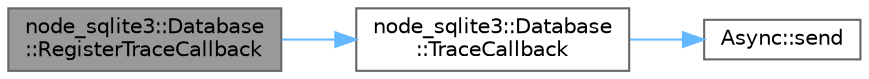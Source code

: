 digraph "node_sqlite3::Database::RegisterTraceCallback"
{
 // LATEX_PDF_SIZE
  bgcolor="transparent";
  edge [fontname=Helvetica,fontsize=10,labelfontname=Helvetica,labelfontsize=10];
  node [fontname=Helvetica,fontsize=10,shape=box,height=0.2,width=0.4];
  rankdir="LR";
  Node1 [id="Node000001",label="node_sqlite3::Database\l::RegisterTraceCallback",height=0.2,width=0.4,color="gray40", fillcolor="grey60", style="filled", fontcolor="black",tooltip=" "];
  Node1 -> Node2 [id="edge5_Node000001_Node000002",color="steelblue1",style="solid",tooltip=" "];
  Node2 [id="Node000002",label="node_sqlite3::Database\l::TraceCallback",height=0.2,width=0.4,color="grey40", fillcolor="white", style="filled",URL="$classnode__sqlite3_1_1_database.html#a3c470baedb8e3c51da606636d5abedbd",tooltip=" "];
  Node2 -> Node3 [id="edge6_Node000002_Node000003",color="steelblue1",style="solid",tooltip=" "];
  Node3 [id="Node000003",label="Async::send",height=0.2,width=0.4,color="grey40", fillcolor="white", style="filled",URL="$class_async.html#a590950da0b5310810dbca8222293f3ae",tooltip=" "];
}
